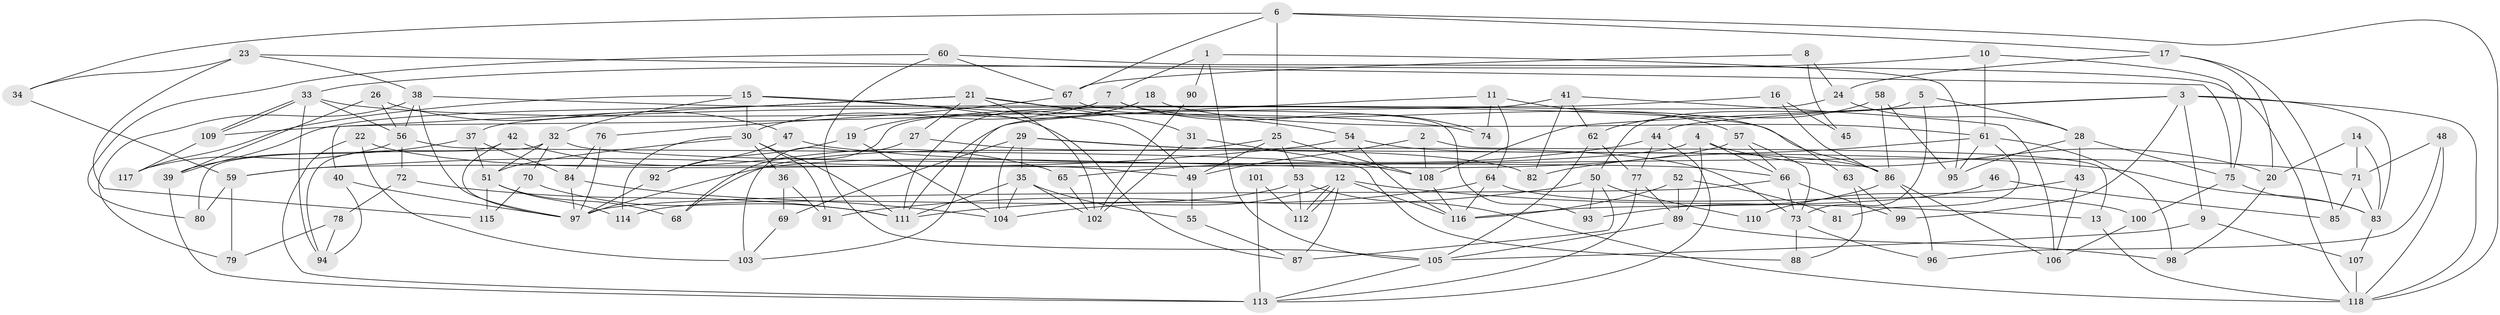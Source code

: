 // coarse degree distribution, {6: 0.08571428571428572, 3: 0.2571428571428571, 9: 0.05714285714285714, 11: 0.08571428571428572, 12: 0.08571428571428572, 7: 0.08571428571428572, 5: 0.02857142857142857, 14: 0.02857142857142857, 4: 0.14285714285714285, 22: 0.02857142857142857, 8: 0.05714285714285714, 2: 0.05714285714285714}
// Generated by graph-tools (version 1.1) at 2025/18/03/04/25 18:18:32]
// undirected, 118 vertices, 236 edges
graph export_dot {
graph [start="1"]
  node [color=gray90,style=filled];
  1;
  2;
  3;
  4;
  5;
  6;
  7;
  8;
  9;
  10;
  11;
  12;
  13;
  14;
  15;
  16;
  17;
  18;
  19;
  20;
  21;
  22;
  23;
  24;
  25;
  26;
  27;
  28;
  29;
  30;
  31;
  32;
  33;
  34;
  35;
  36;
  37;
  38;
  39;
  40;
  41;
  42;
  43;
  44;
  45;
  46;
  47;
  48;
  49;
  50;
  51;
  52;
  53;
  54;
  55;
  56;
  57;
  58;
  59;
  60;
  61;
  62;
  63;
  64;
  65;
  66;
  67;
  68;
  69;
  70;
  71;
  72;
  73;
  74;
  75;
  76;
  77;
  78;
  79;
  80;
  81;
  82;
  83;
  84;
  85;
  86;
  87;
  88;
  89;
  90;
  91;
  92;
  93;
  94;
  95;
  96;
  97;
  98;
  99;
  100;
  101;
  102;
  103;
  104;
  105;
  106;
  107;
  108;
  109;
  110;
  111;
  112;
  113;
  114;
  115;
  116;
  117;
  118;
  1 -- 105;
  1 -- 7;
  1 -- 90;
  1 -- 95;
  2 -- 108;
  2 -- 49;
  2 -- 13;
  3 -- 44;
  3 -- 118;
  3 -- 9;
  3 -- 83;
  3 -- 99;
  3 -- 108;
  4 -- 59;
  4 -- 66;
  4 -- 20;
  4 -- 89;
  5 -- 73;
  5 -- 28;
  5 -- 50;
  6 -- 34;
  6 -- 118;
  6 -- 17;
  6 -- 25;
  6 -- 67;
  7 -- 63;
  7 -- 30;
  7 -- 74;
  7 -- 109;
  8 -- 24;
  8 -- 67;
  8 -- 45;
  9 -- 107;
  9 -- 105;
  10 -- 75;
  10 -- 33;
  10 -- 61;
  11 -- 103;
  11 -- 57;
  11 -- 64;
  11 -- 74;
  12 -- 87;
  12 -- 112;
  12 -- 112;
  12 -- 13;
  12 -- 104;
  12 -- 116;
  13 -- 118;
  14 -- 71;
  14 -- 83;
  14 -- 20;
  15 -- 32;
  15 -- 30;
  15 -- 49;
  15 -- 87;
  15 -- 117;
  16 -- 86;
  16 -- 37;
  16 -- 45;
  17 -- 20;
  17 -- 24;
  17 -- 85;
  18 -- 61;
  18 -- 111;
  18 -- 19;
  19 -- 92;
  19 -- 104;
  20 -- 98;
  21 -- 54;
  21 -- 31;
  21 -- 27;
  21 -- 39;
  21 -- 40;
  21 -- 102;
  22 -- 113;
  22 -- 49;
  22 -- 103;
  23 -- 38;
  23 -- 75;
  23 -- 34;
  23 -- 115;
  24 -- 28;
  24 -- 68;
  25 -- 53;
  25 -- 49;
  25 -- 68;
  25 -- 108;
  26 -- 56;
  26 -- 39;
  26 -- 47;
  27 -- 82;
  27 -- 103;
  28 -- 95;
  28 -- 75;
  28 -- 43;
  29 -- 35;
  29 -- 104;
  29 -- 69;
  29 -- 73;
  29 -- 83;
  30 -- 36;
  30 -- 111;
  30 -- 51;
  30 -- 91;
  30 -- 114;
  31 -- 108;
  31 -- 102;
  32 -- 51;
  32 -- 80;
  32 -- 66;
  32 -- 70;
  33 -- 74;
  33 -- 109;
  33 -- 109;
  33 -- 56;
  33 -- 94;
  34 -- 59;
  35 -- 111;
  35 -- 104;
  35 -- 55;
  35 -- 102;
  36 -- 91;
  36 -- 69;
  37 -- 51;
  37 -- 84;
  37 -- 39;
  38 -- 56;
  38 -- 97;
  38 -- 79;
  38 -- 86;
  39 -- 113;
  40 -- 97;
  40 -- 94;
  41 -- 62;
  41 -- 111;
  41 -- 82;
  41 -- 106;
  42 -- 65;
  42 -- 94;
  42 -- 97;
  43 -- 106;
  43 -- 110;
  44 -- 113;
  44 -- 77;
  44 -- 65;
  46 -- 85;
  46 -- 116;
  47 -- 71;
  47 -- 92;
  48 -- 96;
  48 -- 118;
  48 -- 71;
  49 -- 55;
  50 -- 87;
  50 -- 91;
  50 -- 93;
  50 -- 110;
  51 -- 68;
  51 -- 114;
  51 -- 115;
  52 -- 89;
  52 -- 116;
  52 -- 81;
  53 -- 114;
  53 -- 118;
  53 -- 112;
  54 -- 116;
  54 -- 86;
  54 -- 59;
  55 -- 87;
  56 -- 117;
  56 -- 72;
  56 -- 88;
  57 -- 73;
  57 -- 97;
  57 -- 66;
  58 -- 86;
  58 -- 95;
  58 -- 62;
  59 -- 79;
  59 -- 80;
  60 -- 105;
  60 -- 67;
  60 -- 80;
  60 -- 118;
  61 -- 98;
  61 -- 81;
  61 -- 82;
  61 -- 95;
  62 -- 105;
  62 -- 77;
  63 -- 99;
  63 -- 88;
  64 -- 116;
  64 -- 100;
  64 -- 111;
  65 -- 102;
  66 -- 73;
  66 -- 97;
  66 -- 99;
  67 -- 76;
  67 -- 93;
  69 -- 103;
  70 -- 115;
  70 -- 111;
  71 -- 83;
  71 -- 85;
  72 -- 111;
  72 -- 78;
  73 -- 88;
  73 -- 96;
  75 -- 83;
  75 -- 100;
  76 -- 97;
  76 -- 84;
  77 -- 89;
  77 -- 113;
  78 -- 94;
  78 -- 79;
  83 -- 107;
  84 -- 97;
  84 -- 104;
  86 -- 93;
  86 -- 96;
  86 -- 106;
  89 -- 105;
  89 -- 98;
  90 -- 102;
  92 -- 97;
  100 -- 106;
  101 -- 112;
  101 -- 113;
  105 -- 113;
  107 -- 118;
  108 -- 116;
  109 -- 117;
}
